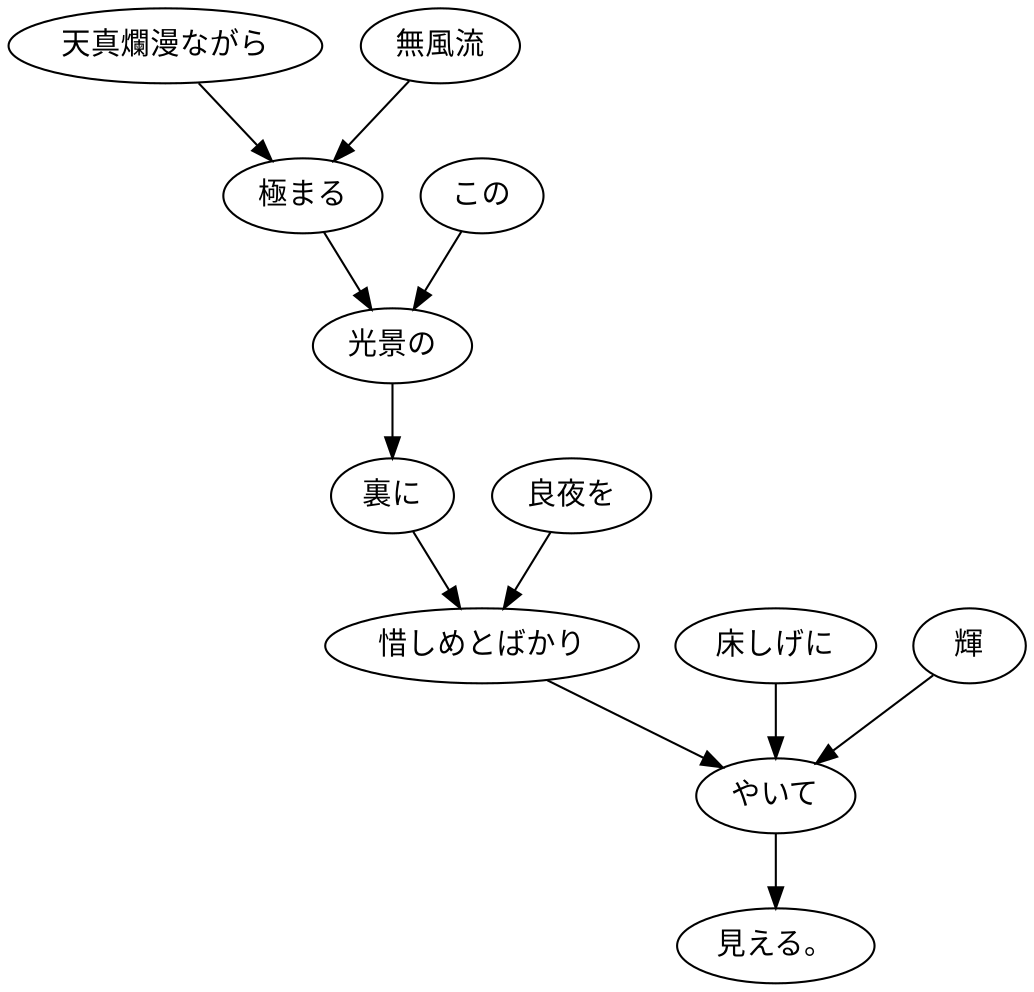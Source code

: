 digraph graph2697 {
	node0 [label="天真爛漫ながら"];
	node1 [label="無風流"];
	node2 [label="極まる"];
	node3 [label="この"];
	node4 [label="光景の"];
	node5 [label="裏に"];
	node6 [label="良夜を"];
	node7 [label="惜しめとばかり"];
	node8 [label="床しげに"];
	node9 [label="輝"];
	node10 [label="やいて"];
	node11 [label="見える。"];
	node0 -> node2;
	node1 -> node2;
	node2 -> node4;
	node3 -> node4;
	node4 -> node5;
	node5 -> node7;
	node6 -> node7;
	node7 -> node10;
	node8 -> node10;
	node9 -> node10;
	node10 -> node11;
}
